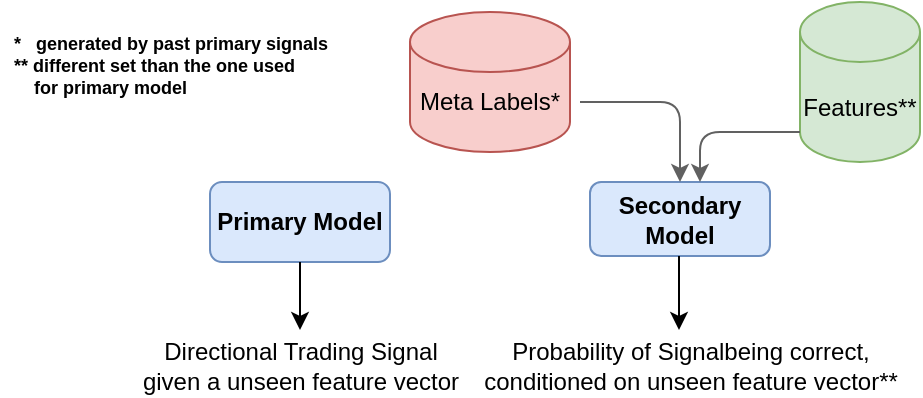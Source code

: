 <mxfile version="14.4.8" type="github">
  <diagram id="0SSeoz64cKMHNlkC2FtM" name="Page-1">
    <mxGraphModel dx="978" dy="546" grid="1" gridSize="10" guides="1" tooltips="1" connect="1" arrows="1" fold="1" page="1" pageScale="1" pageWidth="509" pageHeight="280" math="0" shadow="0">
      <root>
        <mxCell id="0" />
        <mxCell id="1" parent="0" />
        <mxCell id="gsCGEql7HApRzmA8ZIkv-4" value="&lt;b&gt;Primary Model&lt;/b&gt;" style="rounded=1;whiteSpace=wrap;html=1;fillColor=#dae8fc;strokeColor=#6c8ebf;" vertex="1" parent="1">
          <mxGeometry x="125" y="110" width="90" height="40" as="geometry" />
        </mxCell>
        <mxCell id="gsCGEql7HApRzmA8ZIkv-8" value="" style="endArrow=classic;html=1;" edge="1" parent="1">
          <mxGeometry width="50" height="50" relative="1" as="geometry">
            <mxPoint x="170" y="150" as="sourcePoint" />
            <mxPoint x="170" y="184" as="targetPoint" />
          </mxGeometry>
        </mxCell>
        <mxCell id="gsCGEql7HApRzmA8ZIkv-10" value="&lt;b&gt;Secondary Model&lt;/b&gt;" style="rounded=1;whiteSpace=wrap;html=1;fillColor=#dae8fc;strokeColor=#6c8ebf;" vertex="1" parent="1">
          <mxGeometry x="315" y="110" width="90" height="37" as="geometry" />
        </mxCell>
        <mxCell id="gsCGEql7HApRzmA8ZIkv-13" value="" style="shape=cylinder3;whiteSpace=wrap;html=1;boundedLbl=1;backgroundOutline=1;size=15;fillColor=#f8cecc;strokeColor=#b85450;" vertex="1" parent="1">
          <mxGeometry x="225" y="25" width="80" height="70" as="geometry" />
        </mxCell>
        <mxCell id="gsCGEql7HApRzmA8ZIkv-14" value="Meta Labels*" style="text;html=1;strokeColor=none;fillColor=none;align=center;verticalAlign=middle;whiteSpace=wrap;rounded=0;" vertex="1" parent="1">
          <mxGeometry x="225" y="60" width="80" height="20" as="geometry" />
        </mxCell>
        <mxCell id="gsCGEql7HApRzmA8ZIkv-17" value="" style="endArrow=classic;html=1;strokeColor=#616161;entryX=0.5;entryY=0;entryDx=0;entryDy=0;" edge="1" parent="1" target="gsCGEql7HApRzmA8ZIkv-10">
          <mxGeometry width="50" height="50" relative="1" as="geometry">
            <mxPoint x="310" y="70" as="sourcePoint" />
            <mxPoint x="360" y="100" as="targetPoint" />
            <Array as="points">
              <mxPoint x="360" y="70" />
            </Array>
          </mxGeometry>
        </mxCell>
        <mxCell id="gsCGEql7HApRzmA8ZIkv-18" value="Features**" style="shape=cylinder3;whiteSpace=wrap;html=1;boundedLbl=1;backgroundOutline=1;size=15;fillColor=#d5e8d4;strokeColor=#82b366;" vertex="1" parent="1">
          <mxGeometry x="420" y="20" width="60" height="80" as="geometry" />
        </mxCell>
        <mxCell id="gsCGEql7HApRzmA8ZIkv-20" value="" style="endArrow=classic;html=1;strokeColor=#616161;exitX=0;exitY=1;exitDx=0;exitDy=-15;exitPerimeter=0;" edge="1" parent="1" source="gsCGEql7HApRzmA8ZIkv-18">
          <mxGeometry width="50" height="50" relative="1" as="geometry">
            <mxPoint x="370" y="70" as="sourcePoint" />
            <mxPoint x="370" y="110" as="targetPoint" />
            <Array as="points">
              <mxPoint x="370" y="85" />
            </Array>
          </mxGeometry>
        </mxCell>
        <mxCell id="gsCGEql7HApRzmA8ZIkv-21" value="" style="endArrow=classic;html=1;" edge="1" parent="1">
          <mxGeometry width="50" height="50" relative="1" as="geometry">
            <mxPoint x="359.5" y="147" as="sourcePoint" />
            <mxPoint x="359.5" y="184" as="targetPoint" />
          </mxGeometry>
        </mxCell>
        <mxCell id="gsCGEql7HApRzmA8ZIkv-22" value="Directional Trading Signal&lt;br&gt;given a unseen feature vector" style="text;html=1;align=center;verticalAlign=middle;resizable=0;points=[];autosize=1;" vertex="1" parent="1">
          <mxGeometry x="85" y="187" width="170" height="30" as="geometry" />
        </mxCell>
        <mxCell id="gsCGEql7HApRzmA8ZIkv-23" value="Probability of Signalbeing correct, &lt;br&gt;conditioned on unseen feature vector**" style="text;html=1;align=center;verticalAlign=middle;resizable=0;points=[];autosize=1;" vertex="1" parent="1">
          <mxGeometry x="255" y="187" width="220" height="30" as="geometry" />
        </mxCell>
        <mxCell id="gsCGEql7HApRzmA8ZIkv-24" value="&lt;div style=&quot;text-align: left&quot;&gt;&lt;b style=&quot;font-size: 9px&quot;&gt;*&amp;nbsp; &amp;nbsp;generated by past primary signals&lt;/b&gt;&lt;/div&gt;&lt;font style=&quot;font-size: 9px&quot;&gt;&lt;div style=&quot;text-align: left&quot;&gt;&lt;b&gt;** different set than the one used&amp;nbsp;&lt;/b&gt;&lt;/div&gt;&lt;b&gt;&lt;div style=&quot;text-align: left&quot;&gt;&lt;b&gt;&amp;nbsp; &amp;nbsp; for primary model&lt;/b&gt;&lt;/div&gt;&lt;/b&gt;&lt;/font&gt;" style="text;html=1;align=center;verticalAlign=middle;resizable=0;points=[];autosize=1;" vertex="1" parent="1">
          <mxGeometry x="20" y="25" width="170" height="50" as="geometry" />
        </mxCell>
      </root>
    </mxGraphModel>
  </diagram>
</mxfile>
